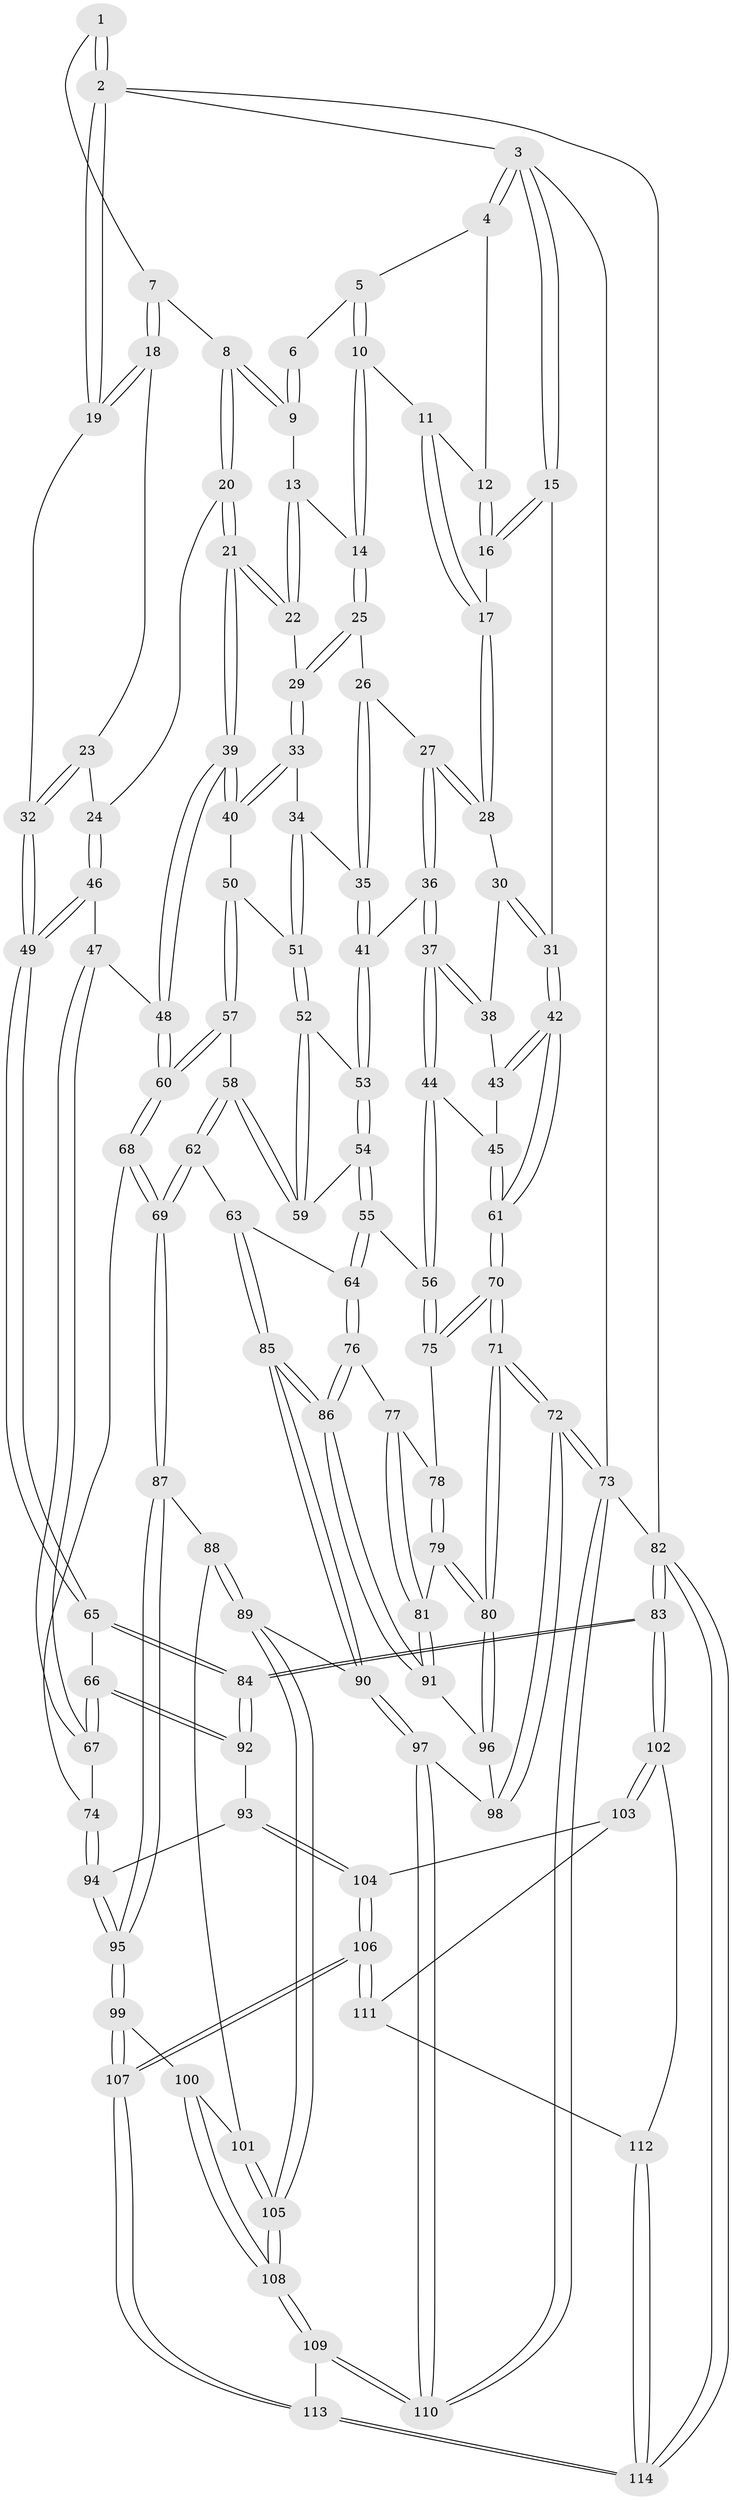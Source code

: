 // Generated by graph-tools (version 1.1) at 2025/02/03/09/25 05:02:19]
// undirected, 114 vertices, 282 edges
graph export_dot {
graph [start="1"]
  node [color=gray90,style=filled];
  1 [pos="+0.6177678768925031+0"];
  2 [pos="+1+0"];
  3 [pos="+0+0"];
  4 [pos="+0.2424146377702669+0"];
  5 [pos="+0.3383558135436582+0"];
  6 [pos="+0.5008539225771967+0"];
  7 [pos="+0.7169273290548125+0.09271963043464422"];
  8 [pos="+0.7014708768720657+0.10581305881753543"];
  9 [pos="+0.5678352143837587+0.022308594014830225"];
  10 [pos="+0.33042505549839996+0.0820634838471142"];
  11 [pos="+0.1387668008155856+0.09648769357527592"];
  12 [pos="+0.13660707720923945+0.08346453812927127"];
  13 [pos="+0.5257655161905056+0.11580848509182518"];
  14 [pos="+0.3394369302310642+0.12456787753850576"];
  15 [pos="+0+0"];
  16 [pos="+0+0"];
  17 [pos="+0.11662799118087608+0.16893462326040873"];
  18 [pos="+1+0"];
  19 [pos="+1+0"];
  20 [pos="+0.6946887573586081+0.2282072041089766"];
  21 [pos="+0.5944604381655891+0.2501519658621968"];
  22 [pos="+0.5532720224727826+0.21415005879229387"];
  23 [pos="+0.8142428598824474+0.21102721660523355"];
  24 [pos="+0.7094154605720683+0.23818770863299804"];
  25 [pos="+0.3319078553047998+0.16735468775206033"];
  26 [pos="+0.3211906125047432+0.17590515890812528"];
  27 [pos="+0.21134558636040812+0.23113459831834252"];
  28 [pos="+0.11923572496515385+0.19522680126373773"];
  29 [pos="+0.40000966304555885+0.2292354487982153"];
  30 [pos="+0.08412382123616878+0.21876477162302513"];
  31 [pos="+0+0.18247975158842528"];
  32 [pos="+1+0.4033220538738615"];
  33 [pos="+0.42141462650233324+0.33218634332720176"];
  34 [pos="+0.3865706433283816+0.34683613723457746"];
  35 [pos="+0.3198361849013463+0.3594333331002821"];
  36 [pos="+0.21315676620986934+0.30433018737130657"];
  37 [pos="+0.1618711199227943+0.39720480534607044"];
  38 [pos="+0.0737101488098733+0.2801958543266717"];
  39 [pos="+0.531149229713018+0.3888982103444355"];
  40 [pos="+0.4757311358197304+0.3681402251264274"];
  41 [pos="+0.3176427343467129+0.36099535924713416"];
  42 [pos="+0+0.37655468263286407"];
  43 [pos="+0.06202638347965063+0.29453005239064395"];
  44 [pos="+0.14954240635620966+0.4695074618899544"];
  45 [pos="+0.033045255090091895+0.40885536622302443"];
  46 [pos="+0.7420614948806866+0.3172214696672337"];
  47 [pos="+0.6853535900806025+0.4401155374490372"];
  48 [pos="+0.5501426422845903+0.4413883572489678"];
  49 [pos="+1+0.45928751616471"];
  50 [pos="+0.3956835477769375+0.4290620415749647"];
  51 [pos="+0.37590445708626324+0.4212483702541013"];
  52 [pos="+0.35051763795774943+0.42827215620061415"];
  53 [pos="+0.31455537695455194+0.3725254795555535"];
  54 [pos="+0.24532488017392326+0.4508914129686864"];
  55 [pos="+0.17030247661066672+0.4867143337021095"];
  56 [pos="+0.15307032306010976+0.4772219554992949"];
  57 [pos="+0.3983405502458056+0.4759997737000333"];
  58 [pos="+0.36807838245580304+0.4981148056381174"];
  59 [pos="+0.3434743559159842+0.46623751189136503"];
  60 [pos="+0.543856616449886+0.4586550053006129"];
  61 [pos="+0+0.38511830440771483"];
  62 [pos="+0.35491317925068755+0.5984762860363955"];
  63 [pos="+0.2760890495935182+0.6024808337561184"];
  64 [pos="+0.22643741905672504+0.5718555473038464"];
  65 [pos="+1+0.48552718534562894"];
  66 [pos="+0.8383486429379583+0.579417911775868"];
  67 [pos="+0.8164872864963427+0.5729932871132499"];
  68 [pos="+0.5312348053269592+0.6076384442669658"];
  69 [pos="+0.4836537011124086+0.663198146587793"];
  70 [pos="+0+0.5766560929261674"];
  71 [pos="+0+0.7677272219918988"];
  72 [pos="+0+0.8466487832346499"];
  73 [pos="+0+1"];
  74 [pos="+0.6473583950337262+0.6121186562415346"];
  75 [pos="+0.0510032998102841+0.5633054905787619"];
  76 [pos="+0.14184008331797904+0.6681170371351571"];
  77 [pos="+0.07489463497908902+0.6229030825925072"];
  78 [pos="+0.06297484520365958+0.6133147963595416"];
  79 [pos="+0.03982212689198649+0.6777380367583903"];
  80 [pos="+0+0.7422097679560217"];
  81 [pos="+0.09572403053783107+0.7210440933439419"];
  82 [pos="+1+1"];
  83 [pos="+1+1"];
  84 [pos="+1+0.7752323883403708"];
  85 [pos="+0.23547057417072434+0.8143452742133948"];
  86 [pos="+0.1287370821002363+0.7455977957369891"];
  87 [pos="+0.48536192599690575+0.7159611838406459"];
  88 [pos="+0.47799646416640096+0.7251870063867211"];
  89 [pos="+0.32447670129865314+0.8334290207867567"];
  90 [pos="+0.24663298617991075+0.8348555380443029"];
  91 [pos="+0.12375114707847167+0.7459445459768907"];
  92 [pos="+0.7956784094558887+0.7605999507672854"];
  93 [pos="+0.7941511902585017+0.7640165942708451"];
  94 [pos="+0.6983336990837311+0.8006519692605062"];
  95 [pos="+0.6527312456474968+0.8294648950014523"];
  96 [pos="+0.11809435872039546+0.7489772446196677"];
  97 [pos="+0.17414678817635829+0.9638587937446098"];
  98 [pos="+0.044731537286637+0.8285671138006336"];
  99 [pos="+0.6483428372954786+0.8882716529280412"];
  100 [pos="+0.5380269829390536+0.9433943405646201"];
  101 [pos="+0.484270189912202+0.8584929520290911"];
  102 [pos="+0.9755416970917499+0.9099245228058279"];
  103 [pos="+0.9024420809544701+0.8851691461368899"];
  104 [pos="+0.8585345611972126+0.8602172587337384"];
  105 [pos="+0.41135003054680713+0.95556826868128"];
  106 [pos="+0.761265356191186+0.9592395157434296"];
  107 [pos="+0.7051525058342598+0.9883625200969662"];
  108 [pos="+0.44717335594173413+1"];
  109 [pos="+0.4252167448811465+1"];
  110 [pos="+0.09217487497313248+1"];
  111 [pos="+0.835313886222888+0.9730636957990396"];
  112 [pos="+0.8474452639676456+0.9961800071529867"];
  113 [pos="+0.7065729320297849+1"];
  114 [pos="+0.8295333738967476+1"];
  1 -- 2;
  1 -- 2;
  1 -- 7;
  2 -- 3;
  2 -- 19;
  2 -- 19;
  2 -- 82;
  3 -- 4;
  3 -- 4;
  3 -- 15;
  3 -- 15;
  3 -- 73;
  4 -- 5;
  4 -- 12;
  5 -- 6;
  5 -- 10;
  5 -- 10;
  6 -- 9;
  6 -- 9;
  7 -- 8;
  7 -- 18;
  7 -- 18;
  8 -- 9;
  8 -- 9;
  8 -- 20;
  8 -- 20;
  9 -- 13;
  10 -- 11;
  10 -- 14;
  10 -- 14;
  11 -- 12;
  11 -- 17;
  11 -- 17;
  12 -- 16;
  12 -- 16;
  13 -- 14;
  13 -- 22;
  13 -- 22;
  14 -- 25;
  14 -- 25;
  15 -- 16;
  15 -- 16;
  15 -- 31;
  16 -- 17;
  17 -- 28;
  17 -- 28;
  18 -- 19;
  18 -- 19;
  18 -- 23;
  19 -- 32;
  20 -- 21;
  20 -- 21;
  20 -- 24;
  21 -- 22;
  21 -- 22;
  21 -- 39;
  21 -- 39;
  22 -- 29;
  23 -- 24;
  23 -- 32;
  23 -- 32;
  24 -- 46;
  24 -- 46;
  25 -- 26;
  25 -- 29;
  25 -- 29;
  26 -- 27;
  26 -- 35;
  26 -- 35;
  27 -- 28;
  27 -- 28;
  27 -- 36;
  27 -- 36;
  28 -- 30;
  29 -- 33;
  29 -- 33;
  30 -- 31;
  30 -- 31;
  30 -- 38;
  31 -- 42;
  31 -- 42;
  32 -- 49;
  32 -- 49;
  33 -- 34;
  33 -- 40;
  33 -- 40;
  34 -- 35;
  34 -- 51;
  34 -- 51;
  35 -- 41;
  35 -- 41;
  36 -- 37;
  36 -- 37;
  36 -- 41;
  37 -- 38;
  37 -- 38;
  37 -- 44;
  37 -- 44;
  38 -- 43;
  39 -- 40;
  39 -- 40;
  39 -- 48;
  39 -- 48;
  40 -- 50;
  41 -- 53;
  41 -- 53;
  42 -- 43;
  42 -- 43;
  42 -- 61;
  42 -- 61;
  43 -- 45;
  44 -- 45;
  44 -- 56;
  44 -- 56;
  45 -- 61;
  45 -- 61;
  46 -- 47;
  46 -- 49;
  46 -- 49;
  47 -- 48;
  47 -- 67;
  47 -- 67;
  48 -- 60;
  48 -- 60;
  49 -- 65;
  49 -- 65;
  50 -- 51;
  50 -- 57;
  50 -- 57;
  51 -- 52;
  51 -- 52;
  52 -- 53;
  52 -- 59;
  52 -- 59;
  53 -- 54;
  53 -- 54;
  54 -- 55;
  54 -- 55;
  54 -- 59;
  55 -- 56;
  55 -- 64;
  55 -- 64;
  56 -- 75;
  56 -- 75;
  57 -- 58;
  57 -- 60;
  57 -- 60;
  58 -- 59;
  58 -- 59;
  58 -- 62;
  58 -- 62;
  60 -- 68;
  60 -- 68;
  61 -- 70;
  61 -- 70;
  62 -- 63;
  62 -- 69;
  62 -- 69;
  63 -- 64;
  63 -- 85;
  63 -- 85;
  64 -- 76;
  64 -- 76;
  65 -- 66;
  65 -- 84;
  65 -- 84;
  66 -- 67;
  66 -- 67;
  66 -- 92;
  66 -- 92;
  67 -- 74;
  68 -- 69;
  68 -- 69;
  68 -- 74;
  69 -- 87;
  69 -- 87;
  70 -- 71;
  70 -- 71;
  70 -- 75;
  70 -- 75;
  71 -- 72;
  71 -- 72;
  71 -- 80;
  71 -- 80;
  72 -- 73;
  72 -- 73;
  72 -- 98;
  72 -- 98;
  73 -- 110;
  73 -- 110;
  73 -- 82;
  74 -- 94;
  74 -- 94;
  75 -- 78;
  76 -- 77;
  76 -- 86;
  76 -- 86;
  77 -- 78;
  77 -- 81;
  77 -- 81;
  78 -- 79;
  78 -- 79;
  79 -- 80;
  79 -- 80;
  79 -- 81;
  80 -- 96;
  80 -- 96;
  81 -- 91;
  81 -- 91;
  82 -- 83;
  82 -- 83;
  82 -- 114;
  82 -- 114;
  83 -- 84;
  83 -- 84;
  83 -- 102;
  83 -- 102;
  84 -- 92;
  84 -- 92;
  85 -- 86;
  85 -- 86;
  85 -- 90;
  85 -- 90;
  86 -- 91;
  86 -- 91;
  87 -- 88;
  87 -- 95;
  87 -- 95;
  88 -- 89;
  88 -- 89;
  88 -- 101;
  89 -- 90;
  89 -- 105;
  89 -- 105;
  90 -- 97;
  90 -- 97;
  91 -- 96;
  92 -- 93;
  93 -- 94;
  93 -- 104;
  93 -- 104;
  94 -- 95;
  94 -- 95;
  95 -- 99;
  95 -- 99;
  96 -- 98;
  97 -- 98;
  97 -- 110;
  97 -- 110;
  99 -- 100;
  99 -- 107;
  99 -- 107;
  100 -- 101;
  100 -- 108;
  100 -- 108;
  101 -- 105;
  101 -- 105;
  102 -- 103;
  102 -- 103;
  102 -- 112;
  103 -- 104;
  103 -- 111;
  104 -- 106;
  104 -- 106;
  105 -- 108;
  105 -- 108;
  106 -- 107;
  106 -- 107;
  106 -- 111;
  106 -- 111;
  107 -- 113;
  107 -- 113;
  108 -- 109;
  108 -- 109;
  109 -- 110;
  109 -- 110;
  109 -- 113;
  111 -- 112;
  112 -- 114;
  112 -- 114;
  113 -- 114;
  113 -- 114;
}

